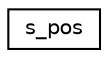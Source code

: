 digraph "Graphical Class Hierarchy"
{
  edge [fontname="Helvetica",fontsize="10",labelfontname="Helvetica",labelfontsize="10"];
  node [fontname="Helvetica",fontsize="10",shape=record];
  rankdir="LR";
  Node0 [label="s_pos",height=0.2,width=0.4,color="black", fillcolor="white", style="filled",URL="$structs__pos.html"];
}
